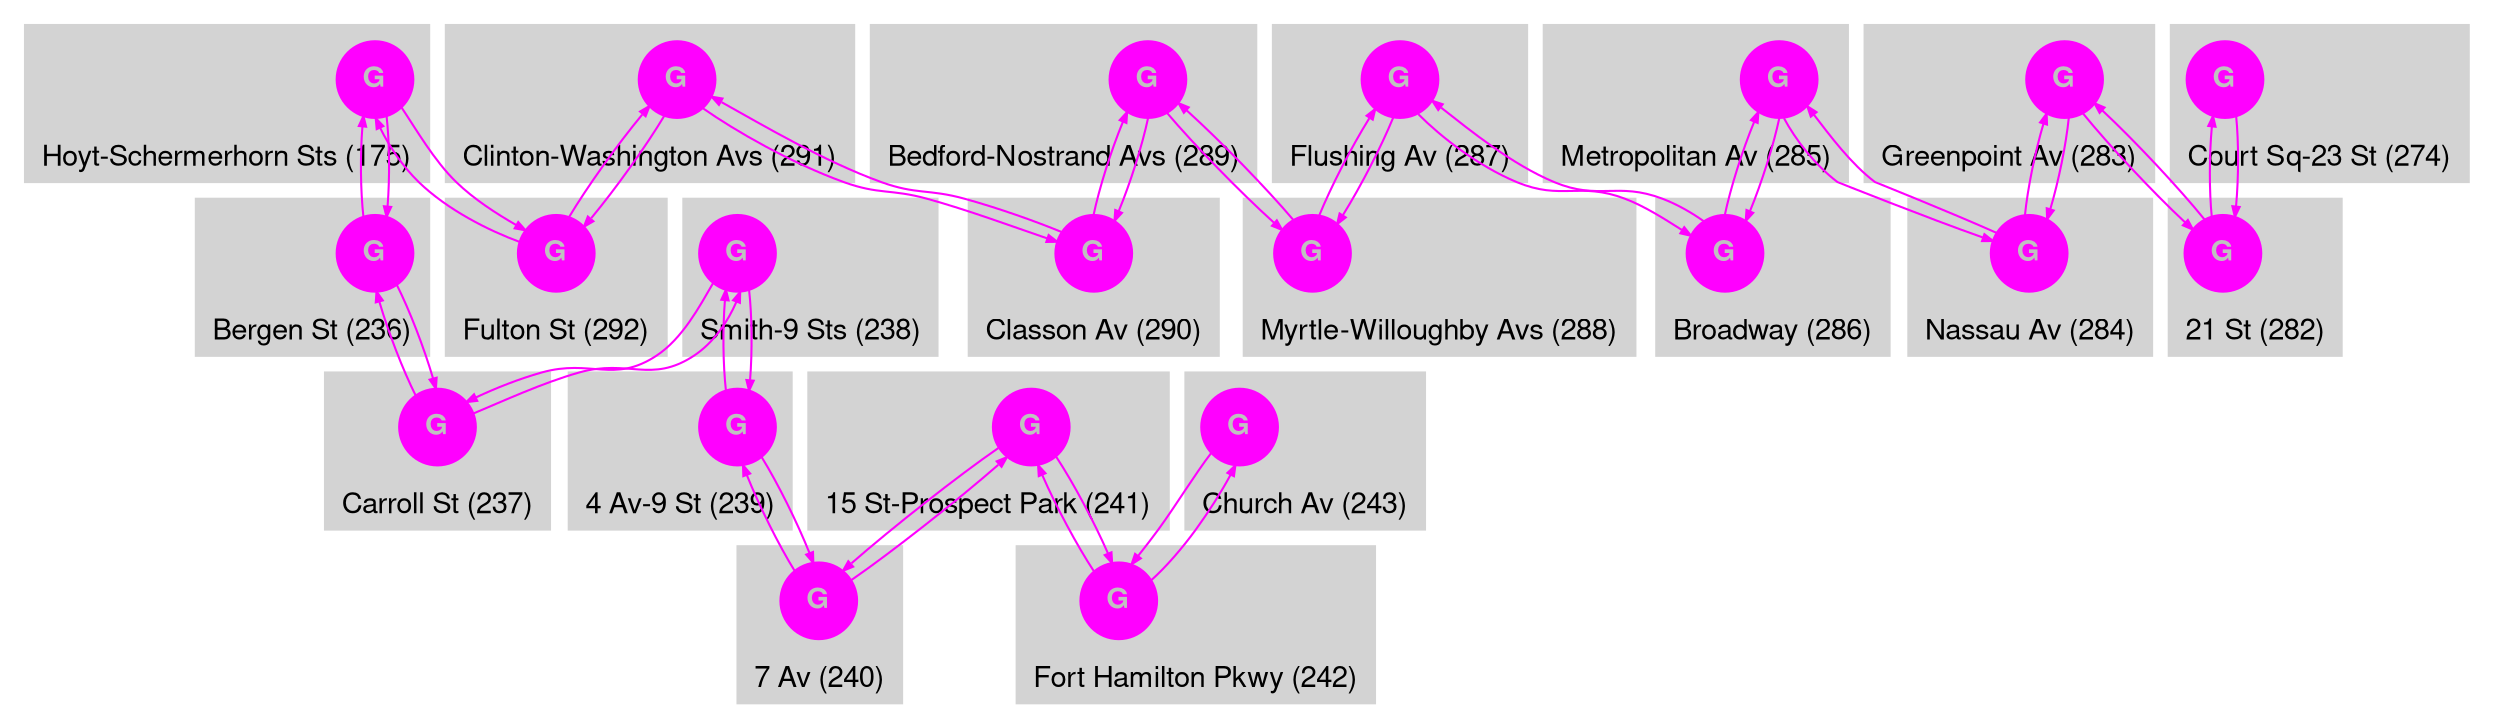 
digraph G {
  fontname="Helvetica,Arial,sans-serif";
  node [fontname="Helvetica,Arial,sans-serif bold" labelloc="c"];
  edge [fontname="Helvetica,Arial,sans-serif" fontsize=8 arrowsize=0.5];
  
  subgraph cluster_175 {
    style=filled;
    color=lightgrey;
    labelloc="b";
    node [style=filled];
    node [label="G" fillcolor=magenta, color="magenta", penwidth=1, fontcolor=gray, shape="circle"]"175_G";
    label = "Hoyt-Schermerhorn Sts (175)";
  }

  subgraph cluster_274 {
    style=filled;
    color=lightgrey;
    labelloc="b";
    node [style=filled];
    node [label="G" fillcolor=magenta, color="magenta", penwidth=1, fontcolor=gray, shape="circle"]"274_G";
    label = "Court Sq-23 St (274)";
  }

  subgraph cluster_236 {
    style=filled;
    color=lightgrey;
    labelloc="b";
    node [style=filled];
    node [label="G" fillcolor=magenta, color="magenta", penwidth=1, fontcolor=gray, shape="circle"]"236_G";
    label = "Bergen St (236)";
  }

  subgraph cluster_237 {
    style=filled;
    color=lightgrey;
    labelloc="b";
    node [style=filled];
    node [label="G" fillcolor=magenta, color="magenta", penwidth=1, fontcolor=gray, shape="circle"]"237_G";
    label = "Carroll St (237)";
  }

  subgraph cluster_238 {
    style=filled;
    color=lightgrey;
    labelloc="b";
    node [style=filled];
    node [label="G" fillcolor=magenta, color="magenta", penwidth=1, fontcolor=gray, shape="circle"]"238_G";
    label = "Smith-9 Sts (238)";
  }

  subgraph cluster_239 {
    style=filled;
    color=lightgrey;
    labelloc="b";
    node [style=filled];
    node [label="G" fillcolor=magenta, color="magenta", penwidth=1, fontcolor=gray, shape="circle"]"239_G";
    label = "4 Av-9 St (239)";
  }

  subgraph cluster_240 {
    style=filled;
    color=lightgrey;
    labelloc="b";
    node [style=filled];
    node [label="G" fillcolor=magenta, color="magenta", penwidth=1, fontcolor=gray, shape="circle"]"240_G";
    label = "7 Av (240)";
  }

  subgraph cluster_241 {
    style=filled;
    color=lightgrey;
    labelloc="b";
    node [style=filled];
    node [label="G" fillcolor=magenta, color="magenta", penwidth=1, fontcolor=gray, shape="circle"]"241_G";
    label = "15 St-Prospect Park (241)";
  }

  subgraph cluster_242 {
    style=filled;
    color=lightgrey;
    labelloc="b";
    node [style=filled];
    node [label="G" fillcolor=magenta, color="magenta", penwidth=1, fontcolor=gray, shape="circle"]"242_G";
    label = "Fort Hamilton Pkwy (242)";
  }

  subgraph cluster_243 {
    style=filled;
    color=lightgrey;
    labelloc="b";
    node [style=filled];
    node [label="G" fillcolor=magenta, color="magenta", penwidth=1, fontcolor=gray, shape="circle"]"243_G";
    label = "Church Av (243)";
  }

  subgraph cluster_282 {
    style=filled;
    color=lightgrey;
    labelloc="b";
    node [style=filled];
    node [label="G" fillcolor=magenta, color="magenta", penwidth=1, fontcolor=gray, shape="circle"]"282_G";
    label = "21 St (282)";
  }

  subgraph cluster_283 {
    style=filled;
    color=lightgrey;
    labelloc="b";
    node [style=filled];
    node [label="G" fillcolor=magenta, color="magenta", penwidth=1, fontcolor=gray, shape="circle"]"283_G";
    label = "Greenpoint Av (283)";
  }

  subgraph cluster_284 {
    style=filled;
    color=lightgrey;
    labelloc="b";
    node [style=filled];
    node [label="G" fillcolor=magenta, color="magenta", penwidth=1, fontcolor=gray, shape="circle"]"284_G";
    label = "Nassau Av (284)";
  }

  subgraph cluster_285 {
    style=filled;
    color=lightgrey;
    labelloc="b";
    node [style=filled];
    node [label="G" fillcolor=magenta, color="magenta", penwidth=1, fontcolor=gray, shape="circle"]"285_G";
    label = "Metropolitan Av (285)";
  }

  subgraph cluster_286 {
    style=filled;
    color=lightgrey;
    labelloc="b";
    node [style=filled];
    node [label="G" fillcolor=magenta, color="magenta", penwidth=1, fontcolor=gray, shape="circle"]"286_G";
    label = "Broadway (286)";
  }

  subgraph cluster_287 {
    style=filled;
    color=lightgrey;
    labelloc="b";
    node [style=filled];
    node [label="G" fillcolor=magenta, color="magenta", penwidth=1, fontcolor=gray, shape="circle"]"287_G";
    label = "Flushing Av (287)";
  }

  subgraph cluster_288 {
    style=filled;
    color=lightgrey;
    labelloc="b";
    node [style=filled];
    node [label="G" fillcolor=magenta, color="magenta", penwidth=1, fontcolor=gray, shape="circle"]"288_G";
    label = "Myrtle-Willoughby Avs (288)";
  }

  subgraph cluster_289 {
    style=filled;
    color=lightgrey;
    labelloc="b";
    node [style=filled];
    node [label="G" fillcolor=magenta, color="magenta", penwidth=1, fontcolor=gray, shape="circle"]"289_G";
    label = "Bedford-Nostrand Avs (289)";
  }

  subgraph cluster_290 {
    style=filled;
    color=lightgrey;
    labelloc="b";
    node [style=filled];
    node [label="G" fillcolor=magenta, color="magenta", penwidth=1, fontcolor=gray, shape="circle"]"290_G";
    label = "Classon Av (290)";
  }

  subgraph cluster_291 {
    style=filled;
    color=lightgrey;
    labelloc="b";
    node [style=filled];
    node [label="G" fillcolor=magenta, color="magenta", penwidth=1, fontcolor=gray, shape="circle"]"291_G";
    label = "Clinton-Washington Avs (291)";
  }

  subgraph cluster_292 {
    style=filled;
    color=lightgrey;
    labelloc="b";
    node [style=filled];
    node [label="G" fillcolor=magenta, color="magenta", penwidth=1, fontcolor=gray, shape="circle"]"292_G";
    label = "Fulton St (292)";
  }

  "175_G" -> "292_G"[ color=magenta fontcolor=magenta penwidth=1 fontsize=8 arrowsize=0.5];
  "175_G" -> "236_G"[ color=magenta fontcolor=magenta penwidth=1 fontsize=8 arrowsize=0.5];
  "274_G" -> "282_G"[ color=magenta fontcolor=magenta penwidth=1 fontsize=8 arrowsize=0.5];
  "236_G" -> "175_G"[ color=magenta fontcolor=magenta penwidth=1 fontsize=8 arrowsize=0.5];
  "236_G" -> "237_G"[ color=magenta fontcolor=magenta penwidth=1 fontsize=8 arrowsize=0.5];
  "237_G" -> "236_G"[ color=magenta fontcolor=magenta penwidth=1 fontsize=8 arrowsize=0.5];
  "237_G" -> "238_G"[ color=magenta fontcolor=magenta penwidth=1 fontsize=8 arrowsize=0.5];
  "238_G" -> "237_G"[ color=magenta fontcolor=magenta penwidth=1 fontsize=8 arrowsize=0.5];
  "238_G" -> "239_G"[ color=magenta fontcolor=magenta penwidth=1 fontsize=8 arrowsize=0.5];
  "239_G" -> "238_G"[ color=magenta fontcolor=magenta penwidth=1 fontsize=8 arrowsize=0.5];
  "239_G" -> "240_G"[ color=magenta fontcolor=magenta penwidth=1 fontsize=8 arrowsize=0.5];
  "240_G" -> "239_G"[ color=magenta fontcolor=magenta penwidth=1 fontsize=8 arrowsize=0.5];
  "240_G" -> "241_G"[ color=magenta fontcolor=magenta penwidth=1 fontsize=8 arrowsize=0.5];
  "241_G" -> "240_G"[ color=magenta fontcolor=magenta penwidth=1 fontsize=8 arrowsize=0.5];
  "241_G" -> "242_G"[ color=magenta fontcolor=magenta penwidth=1 fontsize=8 arrowsize=0.5];
  "242_G" -> "241_G"[ color=magenta fontcolor=magenta penwidth=1 fontsize=8 arrowsize=0.5];
  "242_G" -> "243_G"[ color=magenta fontcolor=magenta penwidth=1 fontsize=8 arrowsize=0.5];
  "243_G" -> "242_G"[ color=magenta fontcolor=magenta penwidth=1 fontsize=8 arrowsize=0.5];
  "282_G" -> "274_G"[ color=magenta fontcolor=magenta penwidth=1 fontsize=8 arrowsize=0.5];
  "282_G" -> "283_G"[ color=magenta fontcolor=magenta penwidth=1 fontsize=8 arrowsize=0.5];
  "283_G" -> "282_G"[ color=magenta fontcolor=magenta penwidth=1 fontsize=8 arrowsize=0.5];
  "283_G" -> "284_G"[ color=magenta fontcolor=magenta penwidth=1 fontsize=8 arrowsize=0.5];
  "284_G" -> "283_G"[ color=magenta fontcolor=magenta penwidth=1 fontsize=8 arrowsize=0.5];
  "284_G" -> "285_G"[ color=magenta fontcolor=magenta penwidth=1 fontsize=8 arrowsize=0.5];
  "285_G" -> "284_G"[ color=magenta fontcolor=magenta penwidth=1 fontsize=8 arrowsize=0.5];
  "285_G" -> "286_G"[ color=magenta fontcolor=magenta penwidth=1 fontsize=8 arrowsize=0.5];
  "286_G" -> "285_G"[ color=magenta fontcolor=magenta penwidth=1 fontsize=8 arrowsize=0.5];
  "286_G" -> "287_G"[ color=magenta fontcolor=magenta penwidth=1 fontsize=8 arrowsize=0.5];
  "287_G" -> "286_G"[ color=magenta fontcolor=magenta penwidth=1 fontsize=8 arrowsize=0.5];
  "287_G" -> "288_G"[ color=magenta fontcolor=magenta penwidth=1 fontsize=8 arrowsize=0.5];
  "288_G" -> "287_G"[ color=magenta fontcolor=magenta penwidth=1 fontsize=8 arrowsize=0.5];
  "288_G" -> "289_G"[ color=magenta fontcolor=magenta penwidth=1 fontsize=8 arrowsize=0.5];
  "289_G" -> "288_G"[ color=magenta fontcolor=magenta penwidth=1 fontsize=8 arrowsize=0.5];
  "289_G" -> "290_G"[ color=magenta fontcolor=magenta penwidth=1 fontsize=8 arrowsize=0.5];
  "290_G" -> "289_G"[ color=magenta fontcolor=magenta penwidth=1 fontsize=8 arrowsize=0.5];
  "290_G" -> "291_G"[ color=magenta fontcolor=magenta penwidth=1 fontsize=8 arrowsize=0.5];
  "291_G" -> "290_G"[ color=magenta fontcolor=magenta penwidth=1 fontsize=8 arrowsize=0.5];
  "291_G" -> "292_G"[ color=magenta fontcolor=magenta penwidth=1 fontsize=8 arrowsize=0.5];
  "292_G" -> "291_G"[ color=magenta fontcolor=magenta penwidth=1 fontsize=8 arrowsize=0.5];
  "292_G" -> "175_G"[ color=magenta fontcolor=magenta penwidth=1 fontsize=8 arrowsize=0.5];

}
